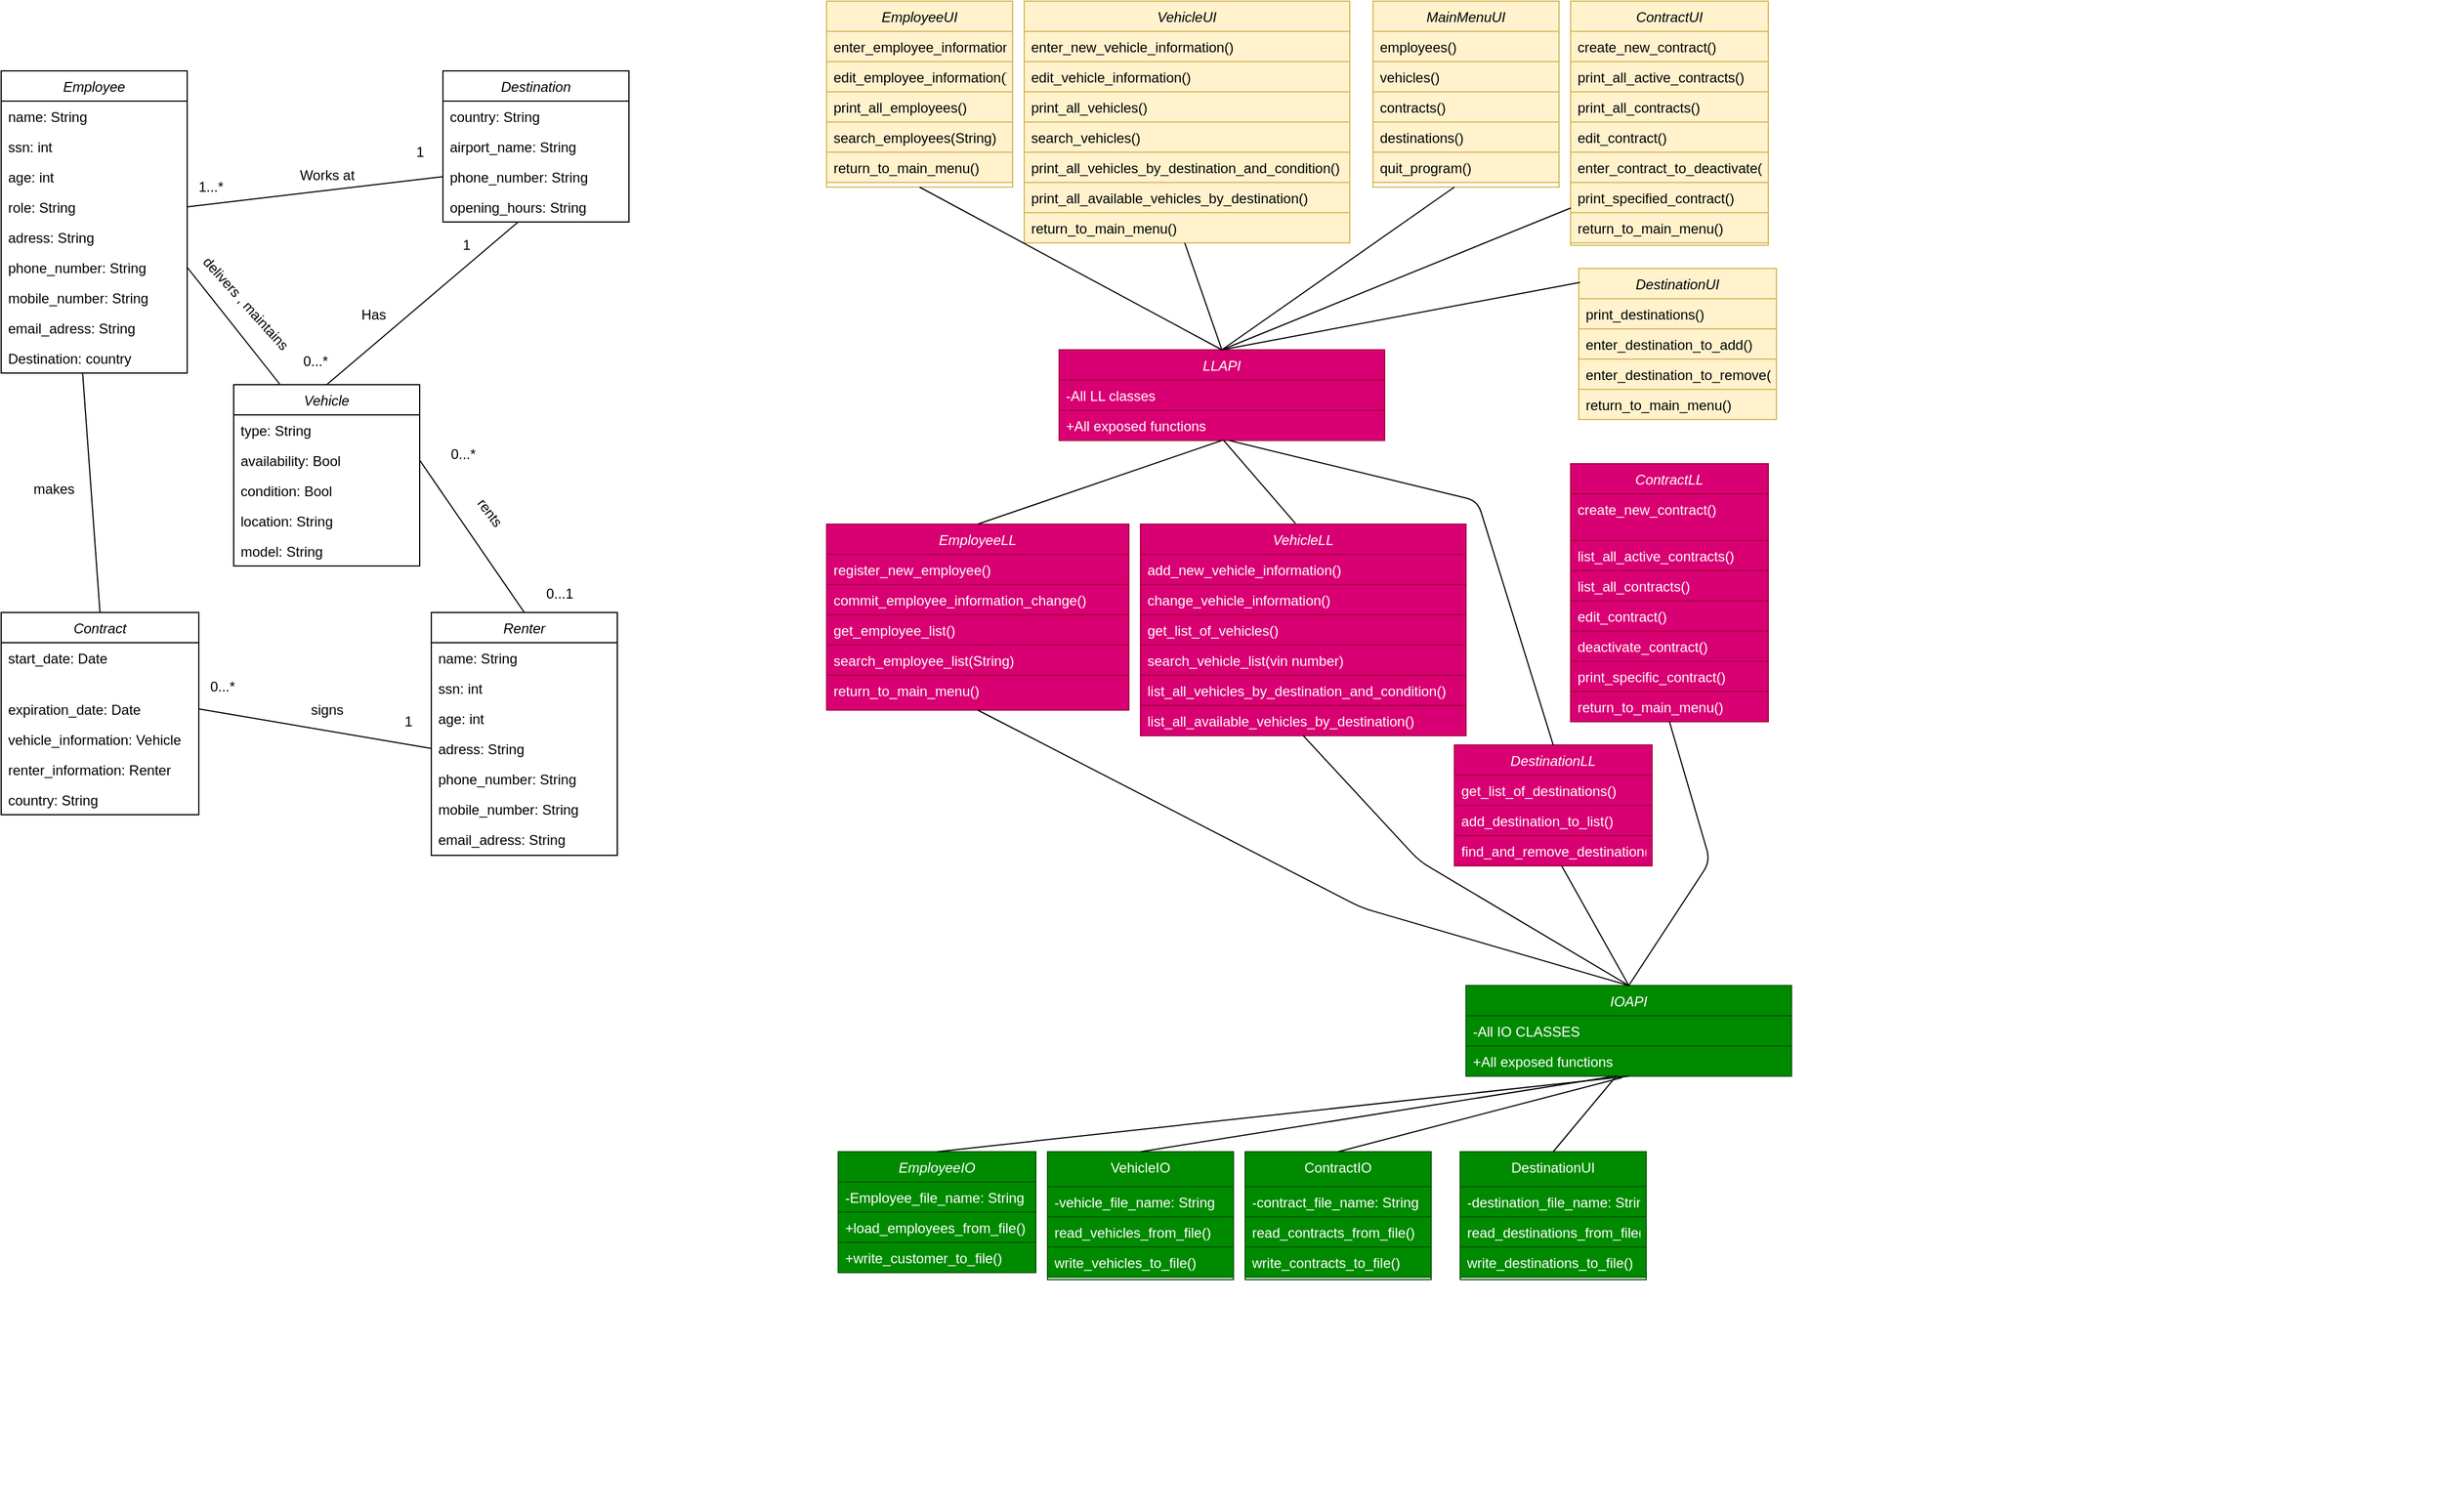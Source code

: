 <mxfile version="13.10.4" type="device"><diagram id="C5RBs43oDa-KdzZeNtuy" name="Page-1"><mxGraphModel dx="3253" dy="2422" grid="1" gridSize="10" guides="1" tooltips="1" connect="1" arrows="0" fold="1" page="1" pageScale="1" pageWidth="827" pageHeight="1169" math="0" shadow="0"><root><mxCell id="WIyWlLk6GJQsqaUBKTNV-0"/><mxCell id="WIyWlLk6GJQsqaUBKTNV-1" parent="WIyWlLk6GJQsqaUBKTNV-0"/><mxCell id="zkfFHV4jXpPFQw0GAbJ--6" value="VehicleIO" style="swimlane;fontStyle=0;align=center;verticalAlign=top;childLayout=stackLayout;horizontal=1;startSize=30;horizontalStack=0;resizeParent=1;resizeLast=0;collapsible=1;marginBottom=0;rounded=0;shadow=0;strokeWidth=1;fillColor=#008a00;strokeColor=#005700;fontColor=#ffffff;" parent="WIyWlLk6GJQsqaUBKTNV-1" vertex="1"><mxGeometry x="200" y="-160" width="160" height="110" as="geometry"><mxRectangle x="130" y="380" width="160" height="26" as="alternateBounds"/></mxGeometry></mxCell><mxCell id="zkfFHV4jXpPFQw0GAbJ--7" value="-vehicle_file_name: String" style="text;align=left;verticalAlign=top;spacingLeft=4;spacingRight=4;overflow=hidden;rotatable=0;points=[[0,0.5],[1,0.5]];portConstraint=eastwest;fillColor=#008a00;strokeColor=#005700;fontColor=#ffffff;" parent="zkfFHV4jXpPFQw0GAbJ--6" vertex="1"><mxGeometry y="30" width="160" height="26" as="geometry"/></mxCell><mxCell id="zkfFHV4jXpPFQw0GAbJ--10" value="read_vehicles_from_file()" style="text;align=left;verticalAlign=top;spacingLeft=4;spacingRight=4;overflow=hidden;rotatable=0;points=[[0,0.5],[1,0.5]];portConstraint=eastwest;fontStyle=0;fillColor=#008a00;strokeColor=#005700;fontColor=#ffffff;" parent="zkfFHV4jXpPFQw0GAbJ--6" vertex="1"><mxGeometry y="56" width="160" height="26" as="geometry"/></mxCell><mxCell id="zkfFHV4jXpPFQw0GAbJ--11" value="write_vehicles_to_file()" style="text;align=left;verticalAlign=top;spacingLeft=4;spacingRight=4;overflow=hidden;rotatable=0;points=[[0,0.5],[1,0.5]];portConstraint=eastwest;fillColor=#008a00;strokeColor=#005700;fontColor=#ffffff;" parent="zkfFHV4jXpPFQw0GAbJ--6" vertex="1"><mxGeometry y="82" width="160" height="26" as="geometry"/></mxCell><mxCell id="kQ64aVw6kqmp2jp0em1D-0" value="VehicleUI" style="swimlane;fontStyle=2;align=center;verticalAlign=top;childLayout=stackLayout;horizontal=1;startSize=26;horizontalStack=0;resizeParent=1;resizeLast=0;collapsible=1;marginBottom=0;rounded=0;shadow=0;strokeWidth=1;fillColor=#fff2cc;strokeColor=#d6b656;" parent="WIyWlLk6GJQsqaUBKTNV-1" vertex="1"><mxGeometry x="180" y="-1150" width="280" height="208" as="geometry"><mxRectangle x="230" y="140" width="160" height="26" as="alternateBounds"/></mxGeometry></mxCell><mxCell id="kQ64aVw6kqmp2jp0em1D-3" value="enter_new_vehicle_information()" style="text;align=left;verticalAlign=top;spacingLeft=4;spacingRight=4;overflow=hidden;rotatable=0;points=[[0,0.5],[1,0.5]];portConstraint=eastwest;fillColor=#fff2cc;strokeColor=#d6b656;" parent="kQ64aVw6kqmp2jp0em1D-0" vertex="1"><mxGeometry y="26" width="280" height="26" as="geometry"/></mxCell><mxCell id="kQ64aVw6kqmp2jp0em1D-25" value="edit_vehicle_information()" style="text;align=left;verticalAlign=top;spacingLeft=4;spacingRight=4;overflow=hidden;rotatable=0;points=[[0,0.5],[1,0.5]];portConstraint=eastwest;fillColor=#fff2cc;strokeColor=#d6b656;" parent="kQ64aVw6kqmp2jp0em1D-0" vertex="1"><mxGeometry y="52" width="280" height="26" as="geometry"/></mxCell><mxCell id="kQ64aVw6kqmp2jp0em1D-26" value="print_all_vehicles()" style="text;align=left;verticalAlign=top;spacingLeft=4;spacingRight=4;overflow=hidden;rotatable=0;points=[[0,0.5],[1,0.5]];portConstraint=eastwest;fillColor=#fff2cc;strokeColor=#d6b656;" parent="kQ64aVw6kqmp2jp0em1D-0" vertex="1"><mxGeometry y="78" width="280" height="26" as="geometry"/></mxCell><mxCell id="kQ64aVw6kqmp2jp0em1D-27" value="search_vehicles()" style="text;align=left;verticalAlign=top;spacingLeft=4;spacingRight=4;overflow=hidden;rotatable=0;points=[[0,0.5],[1,0.5]];portConstraint=eastwest;fillColor=#fff2cc;strokeColor=#d6b656;" parent="kQ64aVw6kqmp2jp0em1D-0" vertex="1"><mxGeometry y="104" width="280" height="26" as="geometry"/></mxCell><mxCell id="kQ64aVw6kqmp2jp0em1D-29" value="print_all_vehicles_by_destination_and_condition()" style="text;align=left;verticalAlign=top;spacingLeft=4;spacingRight=4;overflow=hidden;rotatable=0;points=[[0,0.5],[1,0.5]];portConstraint=eastwest;fillColor=#fff2cc;strokeColor=#d6b656;" parent="kQ64aVw6kqmp2jp0em1D-0" vertex="1"><mxGeometry y="130" width="280" height="26" as="geometry"/></mxCell><mxCell id="kQ64aVw6kqmp2jp0em1D-28" value="print_all_available_vehicles_by_destination()" style="text;align=left;verticalAlign=top;spacingLeft=4;spacingRight=4;overflow=hidden;rotatable=0;points=[[0,0.5],[1,0.5]];portConstraint=eastwest;fillColor=#fff2cc;strokeColor=#d6b656;" parent="kQ64aVw6kqmp2jp0em1D-0" vertex="1"><mxGeometry y="156" width="280" height="26" as="geometry"/></mxCell><mxCell id="kQ64aVw6kqmp2jp0em1D-32" value="return_to_main_menu()" style="text;align=left;verticalAlign=top;spacingLeft=4;spacingRight=4;overflow=hidden;rotatable=0;points=[[0,0.5],[1,0.5]];portConstraint=eastwest;fillColor=#fff2cc;strokeColor=#d6b656;" parent="kQ64aVw6kqmp2jp0em1D-0" vertex="1"><mxGeometry y="182" width="280" height="26" as="geometry"/></mxCell><mxCell id="kQ64aVw6kqmp2jp0em1D-4" value="ContractUI" style="swimlane;fontStyle=2;align=center;verticalAlign=top;childLayout=stackLayout;horizontal=1;startSize=26;horizontalStack=0;resizeParent=1;resizeLast=0;collapsible=1;marginBottom=0;rounded=0;shadow=0;strokeWidth=1;fillColor=#fff2cc;strokeColor=#d6b656;" parent="WIyWlLk6GJQsqaUBKTNV-1" vertex="1"><mxGeometry x="650" y="-1150" width="170" height="210" as="geometry"><mxRectangle x="230" y="140" width="160" height="26" as="alternateBounds"/></mxGeometry></mxCell><mxCell id="kQ64aVw6kqmp2jp0em1D-35" value="create_new_contract()" style="text;align=left;verticalAlign=top;spacingLeft=4;spacingRight=4;overflow=hidden;rotatable=0;points=[[0,0.5],[1,0.5]];portConstraint=eastwest;fillColor=#fff2cc;strokeColor=#d6b656;" parent="kQ64aVw6kqmp2jp0em1D-4" vertex="1"><mxGeometry y="26" width="170" height="26" as="geometry"/></mxCell><mxCell id="kQ64aVw6kqmp2jp0em1D-7" value="print_all_active_contracts()" style="text;align=left;verticalAlign=top;spacingLeft=4;spacingRight=4;overflow=hidden;rotatable=0;points=[[0,0.5],[1,0.5]];portConstraint=eastwest;fillColor=#fff2cc;strokeColor=#d6b656;" parent="kQ64aVw6kqmp2jp0em1D-4" vertex="1"><mxGeometry y="52" width="170" height="26" as="geometry"/></mxCell><mxCell id="kQ64aVw6kqmp2jp0em1D-37" value="print_all_contracts()" style="text;align=left;verticalAlign=top;spacingLeft=4;spacingRight=4;overflow=hidden;rotatable=0;points=[[0,0.5],[1,0.5]];portConstraint=eastwest;fillColor=#fff2cc;strokeColor=#d6b656;" parent="kQ64aVw6kqmp2jp0em1D-4" vertex="1"><mxGeometry y="78" width="170" height="26" as="geometry"/></mxCell><mxCell id="kQ64aVw6kqmp2jp0em1D-38" value="edit_contract()" style="text;align=left;verticalAlign=top;spacingLeft=4;spacingRight=4;overflow=hidden;rotatable=0;points=[[0,0.5],[1,0.5]];portConstraint=eastwest;fillColor=#fff2cc;strokeColor=#d6b656;" parent="kQ64aVw6kqmp2jp0em1D-4" vertex="1"><mxGeometry y="104" width="170" height="26" as="geometry"/></mxCell><mxCell id="kQ64aVw6kqmp2jp0em1D-39" value="enter_contract_to_deactivate()" style="text;align=left;verticalAlign=top;spacingLeft=4;spacingRight=4;overflow=hidden;rotatable=0;points=[[0,0.5],[1,0.5]];portConstraint=eastwest;fillColor=#fff2cc;strokeColor=#d6b656;" parent="kQ64aVw6kqmp2jp0em1D-4" vertex="1"><mxGeometry y="130" width="170" height="26" as="geometry"/></mxCell><mxCell id="kQ64aVw6kqmp2jp0em1D-41" value="print_specified_contract()" style="text;align=left;verticalAlign=top;spacingLeft=4;spacingRight=4;overflow=hidden;rotatable=0;points=[[0,0.5],[1,0.5]];portConstraint=eastwest;fillColor=#fff2cc;strokeColor=#d6b656;" parent="kQ64aVw6kqmp2jp0em1D-4" vertex="1"><mxGeometry y="156" width="170" height="26" as="geometry"/></mxCell><mxCell id="kQ64aVw6kqmp2jp0em1D-40" value="return_to_main_menu()" style="text;align=left;verticalAlign=top;spacingLeft=4;spacingRight=4;overflow=hidden;rotatable=0;points=[[0,0.5],[1,0.5]];portConstraint=eastwest;fillColor=#fff2cc;strokeColor=#d6b656;" parent="kQ64aVw6kqmp2jp0em1D-4" vertex="1"><mxGeometry y="182" width="170" height="26" as="geometry"/></mxCell><mxCell id="kQ64aVw6kqmp2jp0em1D-8" value="MainMenuUI" style="swimlane;fontStyle=2;align=center;verticalAlign=top;childLayout=stackLayout;horizontal=1;startSize=26;horizontalStack=0;resizeParent=1;resizeLast=0;collapsible=1;marginBottom=0;rounded=0;shadow=0;strokeWidth=1;fillColor=#fff2cc;strokeColor=#d6b656;" parent="WIyWlLk6GJQsqaUBKTNV-1" vertex="1"><mxGeometry x="480" y="-1150" width="160" height="160" as="geometry"><mxRectangle x="230" y="140" width="160" height="26" as="alternateBounds"/></mxGeometry></mxCell><mxCell id="kQ64aVw6kqmp2jp0em1D-42" value="employees()" style="text;align=left;verticalAlign=top;spacingLeft=4;spacingRight=4;overflow=hidden;rotatable=0;points=[[0,0.5],[1,0.5]];portConstraint=eastwest;fillColor=#fff2cc;strokeColor=#d6b656;" parent="kQ64aVw6kqmp2jp0em1D-8" vertex="1"><mxGeometry y="26" width="160" height="26" as="geometry"/></mxCell><mxCell id="kQ64aVw6kqmp2jp0em1D-43" value="vehicles()" style="text;align=left;verticalAlign=top;spacingLeft=4;spacingRight=4;overflow=hidden;rotatable=0;points=[[0,0.5],[1,0.5]];portConstraint=eastwest;fillColor=#fff2cc;strokeColor=#d6b656;" parent="kQ64aVw6kqmp2jp0em1D-8" vertex="1"><mxGeometry y="52" width="160" height="26" as="geometry"/></mxCell><mxCell id="kQ64aVw6kqmp2jp0em1D-44" value="contracts()" style="text;align=left;verticalAlign=top;spacingLeft=4;spacingRight=4;overflow=hidden;rotatable=0;points=[[0,0.5],[1,0.5]];portConstraint=eastwest;fillColor=#fff2cc;strokeColor=#d6b656;" parent="kQ64aVw6kqmp2jp0em1D-8" vertex="1"><mxGeometry y="78" width="160" height="26" as="geometry"/></mxCell><mxCell id="kQ64aVw6kqmp2jp0em1D-46" value="destinations()" style="text;align=left;verticalAlign=top;spacingLeft=4;spacingRight=4;overflow=hidden;rotatable=0;points=[[0,0.5],[1,0.5]];portConstraint=eastwest;fillColor=#fff2cc;strokeColor=#d6b656;" parent="kQ64aVw6kqmp2jp0em1D-8" vertex="1"><mxGeometry y="104" width="160" height="26" as="geometry"/></mxCell><mxCell id="kQ64aVw6kqmp2jp0em1D-45" value="quit_program()" style="text;align=left;verticalAlign=top;spacingLeft=4;spacingRight=4;overflow=hidden;rotatable=0;points=[[0,0.5],[1,0.5]];portConstraint=eastwest;fillColor=#fff2cc;strokeColor=#d6b656;" parent="kQ64aVw6kqmp2jp0em1D-8" vertex="1"><mxGeometry y="130" width="160" height="26" as="geometry"/></mxCell><mxCell id="kQ64aVw6kqmp2jp0em1D-16" value="EmployeeUI" style="swimlane;fontStyle=2;align=center;verticalAlign=top;childLayout=stackLayout;horizontal=1;startSize=26;horizontalStack=0;resizeParent=1;resizeLast=0;collapsible=1;marginBottom=0;rounded=0;shadow=0;strokeWidth=1;fillColor=#fff2cc;strokeColor=#d6b656;" parent="WIyWlLk6GJQsqaUBKTNV-1" vertex="1"><mxGeometry x="10" y="-1150" width="160" height="160" as="geometry"><mxRectangle x="230" y="140" width="160" height="26" as="alternateBounds"/></mxGeometry></mxCell><mxCell id="kQ64aVw6kqmp2jp0em1D-19" value="enter_employee_information()" style="text;align=left;verticalAlign=top;spacingLeft=4;spacingRight=4;overflow=hidden;rotatable=0;points=[[0,0.5],[1,0.5]];portConstraint=eastwest;fillColor=#fff2cc;strokeColor=#d6b656;" parent="kQ64aVw6kqmp2jp0em1D-16" vertex="1"><mxGeometry y="26" width="160" height="26" as="geometry"/></mxCell><mxCell id="kQ64aVw6kqmp2jp0em1D-20" value="edit_employee_information()" style="text;align=left;verticalAlign=top;spacingLeft=4;spacingRight=4;overflow=hidden;rotatable=0;points=[[0,0.5],[1,0.5]];portConstraint=eastwest;fillColor=#fff2cc;strokeColor=#d6b656;" parent="kQ64aVw6kqmp2jp0em1D-16" vertex="1"><mxGeometry y="52" width="160" height="26" as="geometry"/></mxCell><mxCell id="kQ64aVw6kqmp2jp0em1D-21" value="print_all_employees()" style="text;align=left;verticalAlign=top;spacingLeft=4;spacingRight=4;overflow=hidden;rotatable=0;points=[[0,0.5],[1,0.5]];portConstraint=eastwest;fillColor=#fff2cc;strokeColor=#d6b656;" parent="kQ64aVw6kqmp2jp0em1D-16" vertex="1"><mxGeometry y="78" width="160" height="26" as="geometry"/></mxCell><mxCell id="kQ64aVw6kqmp2jp0em1D-22" value="search_employees(String)" style="text;align=left;verticalAlign=top;spacingLeft=4;spacingRight=4;overflow=hidden;rotatable=0;points=[[0,0.5],[1,0.5]];portConstraint=eastwest;fillColor=#fff2cc;strokeColor=#d6b656;" parent="kQ64aVw6kqmp2jp0em1D-16" vertex="1"><mxGeometry y="104" width="160" height="26" as="geometry"/></mxCell><mxCell id="kQ64aVw6kqmp2jp0em1D-23" value="return_to_main_menu()" style="text;align=left;verticalAlign=top;spacingLeft=4;spacingRight=4;overflow=hidden;rotatable=0;points=[[0,0.5],[1,0.5]];portConstraint=eastwest;fillColor=#fff2cc;strokeColor=#d6b656;" parent="kQ64aVw6kqmp2jp0em1D-16" vertex="1"><mxGeometry y="130" width="160" height="26" as="geometry"/></mxCell><mxCell id="zkfFHV4jXpPFQw0GAbJ--0" value="EmployeeIO" style="swimlane;fontStyle=2;align=center;verticalAlign=top;childLayout=stackLayout;horizontal=1;startSize=26;horizontalStack=0;resizeParent=1;resizeLast=0;collapsible=1;marginBottom=0;rounded=0;shadow=0;strokeWidth=1;fillColor=#008a00;strokeColor=#005700;fontColor=#ffffff;" parent="WIyWlLk6GJQsqaUBKTNV-1" vertex="1"><mxGeometry x="20" y="-160" width="170" height="104" as="geometry"><mxRectangle x="230" y="140" width="160" height="26" as="alternateBounds"/></mxGeometry></mxCell><mxCell id="zkfFHV4jXpPFQw0GAbJ--3" value="-Employee_file_name: String" style="text;align=left;verticalAlign=top;spacingLeft=4;spacingRight=4;overflow=hidden;rotatable=0;points=[[0,0.5],[1,0.5]];portConstraint=eastwest;rounded=0;shadow=0;html=0;fillColor=#008a00;strokeColor=#005700;fontColor=#ffffff;" parent="zkfFHV4jXpPFQw0GAbJ--0" vertex="1"><mxGeometry y="26" width="170" height="26" as="geometry"/></mxCell><mxCell id="zkfFHV4jXpPFQw0GAbJ--5" value="+load_employees_from_file()" style="text;align=left;verticalAlign=top;spacingLeft=4;spacingRight=4;overflow=hidden;rotatable=0;points=[[0,0.5],[1,0.5]];portConstraint=eastwest;fillColor=#008a00;strokeColor=#005700;fontColor=#ffffff;" parent="zkfFHV4jXpPFQw0GAbJ--0" vertex="1"><mxGeometry y="52" width="170" height="26" as="geometry"/></mxCell><mxCell id="kQ64aVw6kqmp2jp0em1D-12" value="+write_customer_to_file()" style="text;align=left;verticalAlign=top;spacingLeft=4;spacingRight=4;overflow=hidden;rotatable=0;points=[[0,0.5],[1,0.5]];portConstraint=eastwest;fillColor=#008a00;strokeColor=#005700;fontColor=#ffffff;" parent="zkfFHV4jXpPFQw0GAbJ--0" vertex="1"><mxGeometry y="78" width="170" height="26" as="geometry"/></mxCell><mxCell id="kQ64aVw6kqmp2jp0em1D-47" value="DestinationUI" style="swimlane;fontStyle=2;align=center;verticalAlign=top;childLayout=stackLayout;horizontal=1;startSize=26;horizontalStack=0;resizeParent=1;resizeLast=0;collapsible=1;marginBottom=0;rounded=0;shadow=0;strokeWidth=1;fillColor=#fff2cc;strokeColor=#d6b656;" parent="WIyWlLk6GJQsqaUBKTNV-1" vertex="1"><mxGeometry x="657" y="-920" width="170" height="130" as="geometry"><mxRectangle x="230" y="140" width="160" height="26" as="alternateBounds"/></mxGeometry></mxCell><mxCell id="kQ64aVw6kqmp2jp0em1D-49" value="print_destinations()" style="text;align=left;verticalAlign=top;spacingLeft=4;spacingRight=4;overflow=hidden;rotatable=0;points=[[0,0.5],[1,0.5]];portConstraint=eastwest;fillColor=#fff2cc;strokeColor=#d6b656;" parent="kQ64aVw6kqmp2jp0em1D-47" vertex="1"><mxGeometry y="26" width="170" height="26" as="geometry"/></mxCell><mxCell id="kQ64aVw6kqmp2jp0em1D-50" value="enter_destination_to_add()" style="text;align=left;verticalAlign=top;spacingLeft=4;spacingRight=4;overflow=hidden;rotatable=0;points=[[0,0.5],[1,0.5]];portConstraint=eastwest;fillColor=#fff2cc;strokeColor=#d6b656;" parent="kQ64aVw6kqmp2jp0em1D-47" vertex="1"><mxGeometry y="52" width="170" height="26" as="geometry"/></mxCell><mxCell id="dX9cjw8alXRlQbc3btW4-0" value="enter_destination_to_remove()" style="text;align=left;verticalAlign=top;spacingLeft=4;spacingRight=4;overflow=hidden;rotatable=0;points=[[0,0.5],[1,0.5]];portConstraint=eastwest;fillColor=#fff2cc;strokeColor=#d6b656;" parent="kQ64aVw6kqmp2jp0em1D-47" vertex="1"><mxGeometry y="78" width="170" height="26" as="geometry"/></mxCell><mxCell id="kQ64aVw6kqmp2jp0em1D-52" value="return_to_main_menu()" style="text;align=left;verticalAlign=top;spacingLeft=4;spacingRight=4;overflow=hidden;rotatable=0;points=[[0,0.5],[1,0.5]];portConstraint=eastwest;fillColor=#fff2cc;strokeColor=#d6b656;" parent="kQ64aVw6kqmp2jp0em1D-47" vertex="1"><mxGeometry y="104" width="170" height="26" as="geometry"/></mxCell><mxCell id="kQ64aVw6kqmp2jp0em1D-56" value="DestinationUI" style="swimlane;fontStyle=0;align=center;verticalAlign=top;childLayout=stackLayout;horizontal=1;startSize=30;horizontalStack=0;resizeParent=1;resizeLast=0;collapsible=1;marginBottom=0;rounded=0;shadow=0;strokeWidth=1;fillColor=#008a00;strokeColor=#005700;fontColor=#ffffff;" parent="WIyWlLk6GJQsqaUBKTNV-1" vertex="1"><mxGeometry x="555" y="-160" width="160" height="110" as="geometry"><mxRectangle x="130" y="380" width="160" height="26" as="alternateBounds"/></mxGeometry></mxCell><mxCell id="kQ64aVw6kqmp2jp0em1D-57" value="-destination_file_name: String" style="text;align=left;verticalAlign=top;spacingLeft=4;spacingRight=4;overflow=hidden;rotatable=0;points=[[0,0.5],[1,0.5]];portConstraint=eastwest;fillColor=#008a00;strokeColor=#005700;fontColor=#ffffff;" parent="kQ64aVw6kqmp2jp0em1D-56" vertex="1"><mxGeometry y="30" width="160" height="26" as="geometry"/></mxCell><mxCell id="kQ64aVw6kqmp2jp0em1D-59" value="read_destinations_from_file()" style="text;align=left;verticalAlign=top;spacingLeft=4;spacingRight=4;overflow=hidden;rotatable=0;points=[[0,0.5],[1,0.5]];portConstraint=eastwest;fontStyle=0;fillColor=#008a00;strokeColor=#005700;fontColor=#ffffff;" parent="kQ64aVw6kqmp2jp0em1D-56" vertex="1"><mxGeometry y="56" width="160" height="26" as="geometry"/></mxCell><mxCell id="kQ64aVw6kqmp2jp0em1D-60" value="write_destinations_to_file()" style="text;align=left;verticalAlign=top;spacingLeft=4;spacingRight=4;overflow=hidden;rotatable=0;points=[[0,0.5],[1,0.5]];portConstraint=eastwest;fillColor=#008a00;strokeColor=#005700;fontColor=#ffffff;" parent="kQ64aVw6kqmp2jp0em1D-56" vertex="1"><mxGeometry y="82" width="160" height="26" as="geometry"/></mxCell><mxCell id="kQ64aVw6kqmp2jp0em1D-61" value="ContractIO" style="swimlane;fontStyle=0;align=center;verticalAlign=top;childLayout=stackLayout;horizontal=1;startSize=30;horizontalStack=0;resizeParent=1;resizeLast=0;collapsible=1;marginBottom=0;rounded=0;shadow=0;strokeWidth=1;fillColor=#008a00;strokeColor=#005700;fontColor=#ffffff;" parent="WIyWlLk6GJQsqaUBKTNV-1" vertex="1"><mxGeometry x="370" y="-160" width="160" height="110" as="geometry"><mxRectangle x="130" y="380" width="160" height="26" as="alternateBounds"/></mxGeometry></mxCell><mxCell id="kQ64aVw6kqmp2jp0em1D-62" value="-contract_file_name: String" style="text;align=left;verticalAlign=top;spacingLeft=4;spacingRight=4;overflow=hidden;rotatable=0;points=[[0,0.5],[1,0.5]];portConstraint=eastwest;fillColor=#008a00;strokeColor=#005700;fontColor=#ffffff;" parent="kQ64aVw6kqmp2jp0em1D-61" vertex="1"><mxGeometry y="30" width="160" height="26" as="geometry"/></mxCell><mxCell id="kQ64aVw6kqmp2jp0em1D-64" value="read_contracts_from_file()" style="text;align=left;verticalAlign=top;spacingLeft=4;spacingRight=4;overflow=hidden;rotatable=0;points=[[0,0.5],[1,0.5]];portConstraint=eastwest;fontStyle=0;fillColor=#008a00;strokeColor=#005700;fontColor=#ffffff;" parent="kQ64aVw6kqmp2jp0em1D-61" vertex="1"><mxGeometry y="56" width="160" height="26" as="geometry"/></mxCell><mxCell id="kQ64aVw6kqmp2jp0em1D-65" value="write_contracts_to_file()" style="text;align=left;verticalAlign=top;spacingLeft=4;spacingRight=4;overflow=hidden;rotatable=0;points=[[0,0.5],[1,0.5]];portConstraint=eastwest;fillColor=#008a00;strokeColor=#005700;fontColor=#ffffff;" parent="kQ64aVw6kqmp2jp0em1D-61" vertex="1"><mxGeometry y="82" width="160" height="26" as="geometry"/></mxCell><mxCell id="kQ64aVw6kqmp2jp0em1D-66" value="EmployeeLL" style="swimlane;fontStyle=2;align=center;verticalAlign=top;childLayout=stackLayout;horizontal=1;startSize=26;horizontalStack=0;resizeParent=1;resizeLast=0;collapsible=1;marginBottom=0;rounded=0;shadow=0;strokeWidth=1;fillColor=#d80073;strokeColor=#A50040;fontColor=#ffffff;" parent="WIyWlLk6GJQsqaUBKTNV-1" vertex="1"><mxGeometry x="10" y="-700" width="260" height="160" as="geometry"><mxRectangle x="230" y="140" width="160" height="26" as="alternateBounds"/></mxGeometry></mxCell><mxCell id="kQ64aVw6kqmp2jp0em1D-68" value="register_new_employee()&#10;" style="text;align=left;verticalAlign=top;spacingLeft=4;spacingRight=4;overflow=hidden;rotatable=0;points=[[0,0.5],[1,0.5]];portConstraint=eastwest;fillColor=#d80073;strokeColor=#A50040;fontColor=#ffffff;" parent="kQ64aVw6kqmp2jp0em1D-66" vertex="1"><mxGeometry y="26" width="260" height="26" as="geometry"/></mxCell><mxCell id="kQ64aVw6kqmp2jp0em1D-69" value="commit_employee_information_change()" style="text;align=left;verticalAlign=top;spacingLeft=4;spacingRight=4;overflow=hidden;rotatable=0;points=[[0,0.5],[1,0.5]];portConstraint=eastwest;fillColor=#d80073;strokeColor=#A50040;fontColor=#ffffff;" parent="kQ64aVw6kqmp2jp0em1D-66" vertex="1"><mxGeometry y="52" width="260" height="26" as="geometry"/></mxCell><mxCell id="kQ64aVw6kqmp2jp0em1D-70" value="get_employee_list()" style="text;align=left;verticalAlign=top;spacingLeft=4;spacingRight=4;overflow=hidden;rotatable=0;points=[[0,0.5],[1,0.5]];portConstraint=eastwest;fillColor=#d80073;strokeColor=#A50040;fontColor=#ffffff;" parent="kQ64aVw6kqmp2jp0em1D-66" vertex="1"><mxGeometry y="78" width="260" height="26" as="geometry"/></mxCell><mxCell id="kQ64aVw6kqmp2jp0em1D-71" value="search_employee_list(String)" style="text;align=left;verticalAlign=top;spacingLeft=4;spacingRight=4;overflow=hidden;rotatable=0;points=[[0,0.5],[1,0.5]];portConstraint=eastwest;fillColor=#d80073;strokeColor=#A50040;fontColor=#ffffff;" parent="kQ64aVw6kqmp2jp0em1D-66" vertex="1"><mxGeometry y="104" width="260" height="26" as="geometry"/></mxCell><mxCell id="kQ64aVw6kqmp2jp0em1D-72" value="return_to_main_menu()" style="text;align=left;verticalAlign=top;spacingLeft=4;spacingRight=4;overflow=hidden;rotatable=0;points=[[0,0.5],[1,0.5]];portConstraint=eastwest;fillColor=#d80073;strokeColor=#A50040;fontColor=#ffffff;" parent="kQ64aVw6kqmp2jp0em1D-66" vertex="1"><mxGeometry y="130" width="260" height="30" as="geometry"/></mxCell><mxCell id="kQ64aVw6kqmp2jp0em1D-73" value="VehicleLL" style="swimlane;fontStyle=2;align=center;verticalAlign=top;childLayout=stackLayout;horizontal=1;startSize=26;horizontalStack=0;resizeParent=1;resizeLast=0;collapsible=1;marginBottom=0;rounded=0;shadow=0;strokeWidth=1;fillColor=#d80073;strokeColor=#A50040;fontColor=#ffffff;" parent="WIyWlLk6GJQsqaUBKTNV-1" vertex="1"><mxGeometry x="280" y="-700" width="280" height="182" as="geometry"><mxRectangle x="230" y="140" width="160" height="26" as="alternateBounds"/></mxGeometry></mxCell><mxCell id="kQ64aVw6kqmp2jp0em1D-75" value="add_new_vehicle_information()" style="text;align=left;verticalAlign=top;spacingLeft=4;spacingRight=4;overflow=hidden;rotatable=0;points=[[0,0.5],[1,0.5]];portConstraint=eastwest;fillColor=#d80073;strokeColor=#A50040;fontColor=#ffffff;" parent="kQ64aVw6kqmp2jp0em1D-73" vertex="1"><mxGeometry y="26" width="280" height="26" as="geometry"/></mxCell><mxCell id="kQ64aVw6kqmp2jp0em1D-76" value="change_vehicle_information()" style="text;align=left;verticalAlign=top;spacingLeft=4;spacingRight=4;overflow=hidden;rotatable=0;points=[[0,0.5],[1,0.5]];portConstraint=eastwest;fillColor=#d80073;strokeColor=#A50040;fontColor=#ffffff;" parent="kQ64aVw6kqmp2jp0em1D-73" vertex="1"><mxGeometry y="52" width="280" height="26" as="geometry"/></mxCell><mxCell id="kQ64aVw6kqmp2jp0em1D-77" value="get_list_of_vehicles()" style="text;align=left;verticalAlign=top;spacingLeft=4;spacingRight=4;overflow=hidden;rotatable=0;points=[[0,0.5],[1,0.5]];portConstraint=eastwest;fillColor=#d80073;strokeColor=#A50040;fontColor=#ffffff;" parent="kQ64aVw6kqmp2jp0em1D-73" vertex="1"><mxGeometry y="78" width="280" height="26" as="geometry"/></mxCell><mxCell id="kQ64aVw6kqmp2jp0em1D-78" value="search_vehicle_list(vin number)" style="text;align=left;verticalAlign=top;spacingLeft=4;spacingRight=4;overflow=hidden;rotatable=0;points=[[0,0.5],[1,0.5]];portConstraint=eastwest;fillColor=#d80073;strokeColor=#A50040;fontColor=#ffffff;" parent="kQ64aVw6kqmp2jp0em1D-73" vertex="1"><mxGeometry y="104" width="280" height="26" as="geometry"/></mxCell><mxCell id="kQ64aVw6kqmp2jp0em1D-79" value="list_all_vehicles_by_destination_and_condition()" style="text;align=left;verticalAlign=top;spacingLeft=4;spacingRight=4;overflow=hidden;rotatable=0;points=[[0,0.5],[1,0.5]];portConstraint=eastwest;fillColor=#d80073;strokeColor=#A50040;fontColor=#ffffff;" parent="kQ64aVw6kqmp2jp0em1D-73" vertex="1"><mxGeometry y="130" width="280" height="26" as="geometry"/></mxCell><mxCell id="kQ64aVw6kqmp2jp0em1D-80" value="list_all_available_vehicles_by_destination()" style="text;align=left;verticalAlign=top;spacingLeft=4;spacingRight=4;overflow=hidden;rotatable=0;points=[[0,0.5],[1,0.5]];portConstraint=eastwest;fillColor=#d80073;strokeColor=#A50040;fontColor=#ffffff;" parent="kQ64aVw6kqmp2jp0em1D-73" vertex="1"><mxGeometry y="156" width="280" height="26" as="geometry"/></mxCell><mxCell id="kQ64aVw6kqmp2jp0em1D-89" value="ContractLL" style="swimlane;fontStyle=2;align=center;verticalAlign=top;childLayout=stackLayout;horizontal=1;startSize=26;horizontalStack=0;resizeParent=1;resizeLast=0;collapsible=1;marginBottom=0;rounded=0;shadow=0;strokeWidth=1;fillColor=#d80073;strokeColor=#A50040;fontColor=#ffffff;" parent="WIyWlLk6GJQsqaUBKTNV-1" vertex="1"><mxGeometry x="650" y="-752" width="170" height="222" as="geometry"><mxRectangle x="230" y="140" width="160" height="26" as="alternateBounds"/></mxGeometry></mxCell><mxCell id="kQ64aVw6kqmp2jp0em1D-91" value="create_new_contract()" style="text;align=left;verticalAlign=top;spacingLeft=4;spacingRight=4;overflow=hidden;rotatable=0;points=[[0,0.5],[1,0.5]];portConstraint=eastwest;fillColor=#d80073;strokeColor=#A50040;fontColor=#ffffff;" parent="kQ64aVw6kqmp2jp0em1D-89" vertex="1"><mxGeometry y="26" width="170" height="40" as="geometry"/></mxCell><mxCell id="kQ64aVw6kqmp2jp0em1D-92" value="list_all_active_contracts()" style="text;align=left;verticalAlign=top;spacingLeft=4;spacingRight=4;overflow=hidden;rotatable=0;points=[[0,0.5],[1,0.5]];portConstraint=eastwest;fillColor=#d80073;strokeColor=#A50040;fontColor=#ffffff;" parent="kQ64aVw6kqmp2jp0em1D-89" vertex="1"><mxGeometry y="66" width="170" height="26" as="geometry"/></mxCell><mxCell id="kQ64aVw6kqmp2jp0em1D-93" value="list_all_contracts()" style="text;align=left;verticalAlign=top;spacingLeft=4;spacingRight=4;overflow=hidden;rotatable=0;points=[[0,0.5],[1,0.5]];portConstraint=eastwest;fillColor=#d80073;strokeColor=#A50040;fontColor=#ffffff;" parent="kQ64aVw6kqmp2jp0em1D-89" vertex="1"><mxGeometry y="92" width="170" height="26" as="geometry"/></mxCell><mxCell id="kQ64aVw6kqmp2jp0em1D-94" value="edit_contract()" style="text;align=left;verticalAlign=top;spacingLeft=4;spacingRight=4;overflow=hidden;rotatable=0;points=[[0,0.5],[1,0.5]];portConstraint=eastwest;fillColor=#d80073;strokeColor=#A50040;fontColor=#ffffff;" parent="kQ64aVw6kqmp2jp0em1D-89" vertex="1"><mxGeometry y="118" width="170" height="26" as="geometry"/></mxCell><mxCell id="kQ64aVw6kqmp2jp0em1D-95" value="deactivate_contract()" style="text;align=left;verticalAlign=top;spacingLeft=4;spacingRight=4;overflow=hidden;rotatable=0;points=[[0,0.5],[1,0.5]];portConstraint=eastwest;fillColor=#d80073;strokeColor=#A50040;fontColor=#ffffff;" parent="kQ64aVw6kqmp2jp0em1D-89" vertex="1"><mxGeometry y="144" width="170" height="26" as="geometry"/></mxCell><mxCell id="kQ64aVw6kqmp2jp0em1D-96" value="print_specific_contract()" style="text;align=left;verticalAlign=top;spacingLeft=4;spacingRight=4;overflow=hidden;rotatable=0;points=[[0,0.5],[1,0.5]];portConstraint=eastwest;fillColor=#d80073;strokeColor=#A50040;fontColor=#ffffff;" parent="kQ64aVw6kqmp2jp0em1D-89" vertex="1"><mxGeometry y="170" width="170" height="26" as="geometry"/></mxCell><mxCell id="kQ64aVw6kqmp2jp0em1D-97" value="return_to_main_menu()" style="text;align=left;verticalAlign=top;spacingLeft=4;spacingRight=4;overflow=hidden;rotatable=0;points=[[0,0.5],[1,0.5]];portConstraint=eastwest;fillColor=#d80073;strokeColor=#A50040;fontColor=#ffffff;" parent="kQ64aVw6kqmp2jp0em1D-89" vertex="1"><mxGeometry y="196" width="170" height="26" as="geometry"/></mxCell><mxCell id="kQ64aVw6kqmp2jp0em1D-101" value="Employee" style="swimlane;fontStyle=2;align=center;verticalAlign=top;childLayout=stackLayout;horizontal=1;startSize=26;horizontalStack=0;resizeParent=1;resizeLast=0;collapsible=1;marginBottom=0;rounded=0;shadow=0;strokeWidth=1;" parent="WIyWlLk6GJQsqaUBKTNV-1" vertex="1"><mxGeometry x="-700" y="-1090" width="160" height="260" as="geometry"><mxRectangle x="230" y="140" width="160" height="26" as="alternateBounds"/></mxGeometry></mxCell><mxCell id="kQ64aVw6kqmp2jp0em1D-102" value="name: String" style="text;align=left;verticalAlign=top;spacingLeft=4;spacingRight=4;overflow=hidden;rotatable=0;points=[[0,0.5],[1,0.5]];portConstraint=eastwest;" parent="kQ64aVw6kqmp2jp0em1D-101" vertex="1"><mxGeometry y="26" width="160" height="26" as="geometry"/></mxCell><mxCell id="kQ64aVw6kqmp2jp0em1D-103" value="ssn: int" style="text;align=left;verticalAlign=top;spacingLeft=4;spacingRight=4;overflow=hidden;rotatable=0;points=[[0,0.5],[1,0.5]];portConstraint=eastwest;" parent="kQ64aVw6kqmp2jp0em1D-101" vertex="1"><mxGeometry y="52" width="160" height="26" as="geometry"/></mxCell><mxCell id="kQ64aVw6kqmp2jp0em1D-104" value="age: int" style="text;align=left;verticalAlign=top;spacingLeft=4;spacingRight=4;overflow=hidden;rotatable=0;points=[[0,0.5],[1,0.5]];portConstraint=eastwest;" parent="kQ64aVw6kqmp2jp0em1D-101" vertex="1"><mxGeometry y="78" width="160" height="26" as="geometry"/></mxCell><mxCell id="kQ64aVw6kqmp2jp0em1D-105" value="role: String" style="text;align=left;verticalAlign=top;spacingLeft=4;spacingRight=4;overflow=hidden;rotatable=0;points=[[0,0.5],[1,0.5]];portConstraint=eastwest;" parent="kQ64aVw6kqmp2jp0em1D-101" vertex="1"><mxGeometry y="104" width="160" height="26" as="geometry"/></mxCell><mxCell id="kQ64aVw6kqmp2jp0em1D-106" value="adress: String" style="text;align=left;verticalAlign=top;spacingLeft=4;spacingRight=4;overflow=hidden;rotatable=0;points=[[0,0.5],[1,0.5]];portConstraint=eastwest;" parent="kQ64aVw6kqmp2jp0em1D-101" vertex="1"><mxGeometry y="130" width="160" height="26" as="geometry"/></mxCell><mxCell id="kQ64aVw6kqmp2jp0em1D-107" value="phone_number: String" style="text;align=left;verticalAlign=top;spacingLeft=4;spacingRight=4;overflow=hidden;rotatable=0;points=[[0,0.5],[1,0.5]];portConstraint=eastwest;" parent="kQ64aVw6kqmp2jp0em1D-101" vertex="1"><mxGeometry y="156" width="160" height="26" as="geometry"/></mxCell><mxCell id="kQ64aVw6kqmp2jp0em1D-108" value="mobile_number: String" style="text;align=left;verticalAlign=top;spacingLeft=4;spacingRight=4;overflow=hidden;rotatable=0;points=[[0,0.5],[1,0.5]];portConstraint=eastwest;" parent="kQ64aVw6kqmp2jp0em1D-101" vertex="1"><mxGeometry y="182" width="160" height="26" as="geometry"/></mxCell><mxCell id="kQ64aVw6kqmp2jp0em1D-109" value="email_adress: String" style="text;align=left;verticalAlign=top;spacingLeft=4;spacingRight=4;overflow=hidden;rotatable=0;points=[[0,0.5],[1,0.5]];portConstraint=eastwest;" parent="kQ64aVw6kqmp2jp0em1D-101" vertex="1"><mxGeometry y="208" width="160" height="26" as="geometry"/></mxCell><mxCell id="kQ64aVw6kqmp2jp0em1D-110" value="Destination: country" style="text;align=left;verticalAlign=top;spacingLeft=4;spacingRight=4;overflow=hidden;rotatable=0;points=[[0,0.5],[1,0.5]];portConstraint=eastwest;" parent="kQ64aVw6kqmp2jp0em1D-101" vertex="1"><mxGeometry y="234" width="160" height="26" as="geometry"/></mxCell><mxCell id="kQ64aVw6kqmp2jp0em1D-111" value="Destination" style="swimlane;fontStyle=2;align=center;verticalAlign=top;childLayout=stackLayout;horizontal=1;startSize=26;horizontalStack=0;resizeParent=1;resizeLast=0;collapsible=1;marginBottom=0;rounded=0;shadow=0;strokeWidth=1;" parent="WIyWlLk6GJQsqaUBKTNV-1" vertex="1"><mxGeometry x="-320" y="-1090" width="160" height="130" as="geometry"><mxRectangle x="230" y="140" width="160" height="26" as="alternateBounds"/></mxGeometry></mxCell><mxCell id="kQ64aVw6kqmp2jp0em1D-112" value="country: String" style="text;align=left;verticalAlign=top;spacingLeft=4;spacingRight=4;overflow=hidden;rotatable=0;points=[[0,0.5],[1,0.5]];portConstraint=eastwest;" parent="kQ64aVw6kqmp2jp0em1D-111" vertex="1"><mxGeometry y="26" width="160" height="26" as="geometry"/></mxCell><mxCell id="kQ64aVw6kqmp2jp0em1D-113" value="airport_name: String" style="text;align=left;verticalAlign=top;spacingLeft=4;spacingRight=4;overflow=hidden;rotatable=0;points=[[0,0.5],[1,0.5]];portConstraint=eastwest;" parent="kQ64aVw6kqmp2jp0em1D-111" vertex="1"><mxGeometry y="52" width="160" height="26" as="geometry"/></mxCell><mxCell id="kQ64aVw6kqmp2jp0em1D-114" value="phone_number: String" style="text;align=left;verticalAlign=top;spacingLeft=4;spacingRight=4;overflow=hidden;rotatable=0;points=[[0,0.5],[1,0.5]];portConstraint=eastwest;" parent="kQ64aVw6kqmp2jp0em1D-111" vertex="1"><mxGeometry y="78" width="160" height="26" as="geometry"/></mxCell><mxCell id="kQ64aVw6kqmp2jp0em1D-115" value="opening_hours: String" style="text;align=left;verticalAlign=top;spacingLeft=4;spacingRight=4;overflow=hidden;rotatable=0;points=[[0,0.5],[1,0.5]];portConstraint=eastwest;" parent="kQ64aVw6kqmp2jp0em1D-111" vertex="1"><mxGeometry y="104" width="160" height="26" as="geometry"/></mxCell><mxCell id="kQ64aVw6kqmp2jp0em1D-117" value="Contract" style="swimlane;fontStyle=2;align=center;verticalAlign=top;childLayout=stackLayout;horizontal=1;startSize=26;horizontalStack=0;resizeParent=1;resizeLast=0;collapsible=1;marginBottom=0;rounded=0;shadow=0;strokeWidth=1;" parent="WIyWlLk6GJQsqaUBKTNV-1" vertex="1"><mxGeometry x="-700" y="-624" width="170" height="174" as="geometry"><mxRectangle x="230" y="140" width="160" height="26" as="alternateBounds"/></mxGeometry></mxCell><mxCell id="kQ64aVw6kqmp2jp0em1D-118" value="start_date: Date" style="text;align=left;verticalAlign=top;spacingLeft=4;spacingRight=4;overflow=hidden;rotatable=0;points=[[0,0.5],[1,0.5]];portConstraint=eastwest;" parent="kQ64aVw6kqmp2jp0em1D-117" vertex="1"><mxGeometry y="26" width="170" height="44" as="geometry"/></mxCell><mxCell id="kQ64aVw6kqmp2jp0em1D-119" value="expiration_date: Date" style="text;align=left;verticalAlign=top;spacingLeft=4;spacingRight=4;overflow=hidden;rotatable=0;points=[[0,0.5],[1,0.5]];portConstraint=eastwest;" parent="kQ64aVw6kqmp2jp0em1D-117" vertex="1"><mxGeometry y="70" width="170" height="26" as="geometry"/></mxCell><mxCell id="kQ64aVw6kqmp2jp0em1D-120" value="vehicle_information: Vehicle" style="text;align=left;verticalAlign=top;spacingLeft=4;spacingRight=4;overflow=hidden;rotatable=0;points=[[0,0.5],[1,0.5]];portConstraint=eastwest;" parent="kQ64aVw6kqmp2jp0em1D-117" vertex="1"><mxGeometry y="96" width="170" height="26" as="geometry"/></mxCell><mxCell id="kQ64aVw6kqmp2jp0em1D-121" value="renter_information: Renter" style="text;align=left;verticalAlign=top;spacingLeft=4;spacingRight=4;overflow=hidden;rotatable=0;points=[[0,0.5],[1,0.5]];portConstraint=eastwest;" parent="kQ64aVw6kqmp2jp0em1D-117" vertex="1"><mxGeometry y="122" width="170" height="26" as="geometry"/></mxCell><mxCell id="kQ64aVw6kqmp2jp0em1D-122" value="country: String" style="text;align=left;verticalAlign=top;spacingLeft=4;spacingRight=4;overflow=hidden;rotatable=0;points=[[0,0.5],[1,0.5]];portConstraint=eastwest;" parent="kQ64aVw6kqmp2jp0em1D-117" vertex="1"><mxGeometry y="148" width="170" height="26" as="geometry"/></mxCell><mxCell id="kQ64aVw6kqmp2jp0em1D-126" value="Vehicle" style="swimlane;fontStyle=2;align=center;verticalAlign=top;childLayout=stackLayout;horizontal=1;startSize=26;horizontalStack=0;resizeParent=1;resizeLast=0;collapsible=1;marginBottom=0;rounded=0;shadow=0;strokeWidth=1;" parent="WIyWlLk6GJQsqaUBKTNV-1" vertex="1"><mxGeometry x="-500" y="-820" width="160" height="156" as="geometry"><mxRectangle x="230" y="140" width="160" height="26" as="alternateBounds"/></mxGeometry></mxCell><mxCell id="kQ64aVw6kqmp2jp0em1D-127" value="type: String" style="text;align=left;verticalAlign=top;spacingLeft=4;spacingRight=4;overflow=hidden;rotatable=0;points=[[0,0.5],[1,0.5]];portConstraint=eastwest;" parent="kQ64aVw6kqmp2jp0em1D-126" vertex="1"><mxGeometry y="26" width="160" height="26" as="geometry"/></mxCell><mxCell id="kQ64aVw6kqmp2jp0em1D-128" value="availability: Bool" style="text;align=left;verticalAlign=top;spacingLeft=4;spacingRight=4;overflow=hidden;rotatable=0;points=[[0,0.5],[1,0.5]];portConstraint=eastwest;" parent="kQ64aVw6kqmp2jp0em1D-126" vertex="1"><mxGeometry y="52" width="160" height="26" as="geometry"/></mxCell><mxCell id="kQ64aVw6kqmp2jp0em1D-129" value="condition: Bool" style="text;align=left;verticalAlign=top;spacingLeft=4;spacingRight=4;overflow=hidden;rotatable=0;points=[[0,0.5],[1,0.5]];portConstraint=eastwest;" parent="kQ64aVw6kqmp2jp0em1D-126" vertex="1"><mxGeometry y="78" width="160" height="26" as="geometry"/></mxCell><mxCell id="kQ64aVw6kqmp2jp0em1D-130" value="location: String" style="text;align=left;verticalAlign=top;spacingLeft=4;spacingRight=4;overflow=hidden;rotatable=0;points=[[0,0.5],[1,0.5]];portConstraint=eastwest;" parent="kQ64aVw6kqmp2jp0em1D-126" vertex="1"><mxGeometry y="104" width="160" height="26" as="geometry"/></mxCell><mxCell id="kQ64aVw6kqmp2jp0em1D-131" value="model: String" style="text;align=left;verticalAlign=top;spacingLeft=4;spacingRight=4;overflow=hidden;rotatable=0;points=[[0,0.5],[1,0.5]];portConstraint=eastwest;" parent="kQ64aVw6kqmp2jp0em1D-126" vertex="1"><mxGeometry y="130" width="160" height="26" as="geometry"/></mxCell><mxCell id="kQ64aVw6kqmp2jp0em1D-132" value="Renter" style="swimlane;fontStyle=2;align=center;verticalAlign=top;childLayout=stackLayout;horizontal=1;startSize=26;horizontalStack=0;resizeParent=1;resizeLast=0;collapsible=1;marginBottom=0;rounded=0;shadow=0;strokeWidth=1;" parent="WIyWlLk6GJQsqaUBKTNV-1" vertex="1"><mxGeometry x="-330" y="-624" width="160" height="209" as="geometry"><mxRectangle x="230" y="140" width="160" height="26" as="alternateBounds"/></mxGeometry></mxCell><mxCell id="kQ64aVw6kqmp2jp0em1D-133" value="name: String" style="text;align=left;verticalAlign=top;spacingLeft=4;spacingRight=4;overflow=hidden;rotatable=0;points=[[0,0.5],[1,0.5]];portConstraint=eastwest;" parent="kQ64aVw6kqmp2jp0em1D-132" vertex="1"><mxGeometry y="26" width="160" height="26" as="geometry"/></mxCell><mxCell id="kQ64aVw6kqmp2jp0em1D-134" value="ssn: int" style="text;align=left;verticalAlign=top;spacingLeft=4;spacingRight=4;overflow=hidden;rotatable=0;points=[[0,0.5],[1,0.5]];portConstraint=eastwest;" parent="kQ64aVw6kqmp2jp0em1D-132" vertex="1"><mxGeometry y="52" width="160" height="26" as="geometry"/></mxCell><mxCell id="kQ64aVw6kqmp2jp0em1D-135" value="age: int" style="text;align=left;verticalAlign=top;spacingLeft=4;spacingRight=4;overflow=hidden;rotatable=0;points=[[0,0.5],[1,0.5]];portConstraint=eastwest;" parent="kQ64aVw6kqmp2jp0em1D-132" vertex="1"><mxGeometry y="78" width="160" height="26" as="geometry"/></mxCell><mxCell id="kQ64aVw6kqmp2jp0em1D-137" value="adress: String" style="text;align=left;verticalAlign=top;spacingLeft=4;spacingRight=4;overflow=hidden;rotatable=0;points=[[0,0.5],[1,0.5]];portConstraint=eastwest;" parent="kQ64aVw6kqmp2jp0em1D-132" vertex="1"><mxGeometry y="104" width="160" height="26" as="geometry"/></mxCell><mxCell id="kQ64aVw6kqmp2jp0em1D-138" value="phone_number: String" style="text;align=left;verticalAlign=top;spacingLeft=4;spacingRight=4;overflow=hidden;rotatable=0;points=[[0,0.5],[1,0.5]];portConstraint=eastwest;" parent="kQ64aVw6kqmp2jp0em1D-132" vertex="1"><mxGeometry y="130" width="160" height="26" as="geometry"/></mxCell><mxCell id="kQ64aVw6kqmp2jp0em1D-139" value="mobile_number: String" style="text;align=left;verticalAlign=top;spacingLeft=4;spacingRight=4;overflow=hidden;rotatable=0;points=[[0,0.5],[1,0.5]];portConstraint=eastwest;" parent="kQ64aVw6kqmp2jp0em1D-132" vertex="1"><mxGeometry y="156" width="160" height="26" as="geometry"/></mxCell><mxCell id="kQ64aVw6kqmp2jp0em1D-140" value="email_adress: String" style="text;align=left;verticalAlign=top;spacingLeft=4;spacingRight=4;overflow=hidden;rotatable=0;points=[[0,0.5],[1,0.5]];portConstraint=eastwest;" parent="kQ64aVw6kqmp2jp0em1D-132" vertex="1"><mxGeometry y="182" width="160" height="26" as="geometry"/></mxCell><mxCell id="dX9cjw8alXRlQbc3btW4-2" value="DestinationLL" style="swimlane;fontStyle=2;align=center;verticalAlign=top;childLayout=stackLayout;horizontal=1;startSize=26;horizontalStack=0;resizeParent=1;resizeLast=0;collapsible=1;marginBottom=0;rounded=0;shadow=0;strokeWidth=1;fillColor=#d80073;strokeColor=#A50040;fontColor=#ffffff;" parent="WIyWlLk6GJQsqaUBKTNV-1" vertex="1"><mxGeometry x="550" y="-510" width="170" height="104" as="geometry"><mxRectangle x="230" y="140" width="160" height="26" as="alternateBounds"/></mxGeometry></mxCell><mxCell id="dX9cjw8alXRlQbc3btW4-3" value="get_list_of_destinations()" style="text;align=left;verticalAlign=top;spacingLeft=4;spacingRight=4;overflow=hidden;rotatable=0;points=[[0,0.5],[1,0.5]];portConstraint=eastwest;fillColor=#d80073;strokeColor=#A50040;fontColor=#ffffff;" parent="dX9cjw8alXRlQbc3btW4-2" vertex="1"><mxGeometry y="26" width="170" height="26" as="geometry"/></mxCell><mxCell id="dX9cjw8alXRlQbc3btW4-4" value="add_destination_to_list()" style="text;align=left;verticalAlign=top;spacingLeft=4;spacingRight=4;overflow=hidden;rotatable=0;points=[[0,0.5],[1,0.5]];portConstraint=eastwest;fillColor=#d80073;strokeColor=#A50040;fontColor=#ffffff;" parent="dX9cjw8alXRlQbc3btW4-2" vertex="1"><mxGeometry y="52" width="170" height="26" as="geometry"/></mxCell><mxCell id="dX9cjw8alXRlQbc3btW4-5" value="find_and_remove_destination()" style="text;align=left;verticalAlign=top;spacingLeft=4;spacingRight=4;overflow=hidden;rotatable=0;points=[[0,0.5],[1,0.5]];portConstraint=eastwest;fillColor=#d80073;strokeColor=#A50040;fontColor=#ffffff;" parent="dX9cjw8alXRlQbc3btW4-2" vertex="1"><mxGeometry y="78" width="170" height="26" as="geometry"/></mxCell><mxCell id="dX9cjw8alXRlQbc3btW4-35" value="" style="edgeStyle=orthogonalEdgeStyle;rounded=0;orthogonalLoop=1;jettySize=auto;html=1;strokeColor=none;" parent="WIyWlLk6GJQsqaUBKTNV-1" source="dX9cjw8alXRlQbc3btW4-16" edge="1"><mxGeometry relative="1" as="geometry"><mxPoint x="1390" y="141" as="targetPoint"/></mxGeometry></mxCell><mxCell id="dX9cjw8alXRlQbc3btW4-16" value="LLAPI" style="swimlane;fontStyle=2;align=center;verticalAlign=top;childLayout=stackLayout;horizontal=1;startSize=26;horizontalStack=0;resizeParent=1;resizeLast=0;collapsible=1;marginBottom=0;rounded=0;shadow=0;strokeWidth=1;fillColor=#d80073;strokeColor=#A50040;fontColor=#ffffff;direction=east;" parent="WIyWlLk6GJQsqaUBKTNV-1" vertex="1"><mxGeometry x="210" y="-850" width="280" height="78" as="geometry"><mxRectangle x="230" y="140" width="160" height="26" as="alternateBounds"/></mxGeometry></mxCell><mxCell id="dX9cjw8alXRlQbc3btW4-18" value="-All LL classes" style="text;align=left;verticalAlign=top;spacingLeft=4;spacingRight=4;overflow=hidden;rotatable=0;points=[[0,0.5],[1,0.5]];portConstraint=eastwest;fillColor=#d80073;strokeColor=#A50040;fontColor=#ffffff;" parent="dX9cjw8alXRlQbc3btW4-16" vertex="1"><mxGeometry y="26" width="280" height="26" as="geometry"/></mxCell><mxCell id="dX9cjw8alXRlQbc3btW4-23" value="+All exposed functions&#10;" style="text;align=left;verticalAlign=top;spacingLeft=4;spacingRight=4;overflow=hidden;rotatable=0;points=[[0,0.5],[1,0.5]];portConstraint=eastwest;fillColor=#d80073;strokeColor=#A50040;fontColor=#ffffff;" parent="dX9cjw8alXRlQbc3btW4-16" vertex="1"><mxGeometry y="52" width="280" height="26" as="geometry"/></mxCell><mxCell id="dX9cjw8alXRlQbc3btW4-46" value="IOAPI" style="swimlane;fontStyle=2;align=center;verticalAlign=top;childLayout=stackLayout;horizontal=1;startSize=26;horizontalStack=0;resizeParent=1;resizeLast=0;collapsible=1;marginBottom=0;rounded=0;shadow=0;strokeWidth=1;fillColor=#008a00;strokeColor=#005700;fontColor=#ffffff;direction=east;" parent="WIyWlLk6GJQsqaUBKTNV-1" vertex="1"><mxGeometry x="560" y="-303" width="280" height="78" as="geometry"><mxRectangle x="230" y="140" width="160" height="26" as="alternateBounds"/></mxGeometry></mxCell><mxCell id="dX9cjw8alXRlQbc3btW4-47" value="-All IO CLASSES&#10;" style="text;align=left;verticalAlign=top;spacingLeft=4;spacingRight=4;overflow=hidden;rotatable=0;points=[[0,0.5],[1,0.5]];portConstraint=eastwest;fillColor=#008a00;strokeColor=#005700;fontColor=#ffffff;" parent="dX9cjw8alXRlQbc3btW4-46" vertex="1"><mxGeometry y="26" width="280" height="26" as="geometry"/></mxCell><mxCell id="dX9cjw8alXRlQbc3btW4-48" value="+All exposed functions&#10;" style="text;align=left;verticalAlign=top;spacingLeft=4;spacingRight=4;overflow=hidden;rotatable=0;points=[[0,0.5],[1,0.5]];portConstraint=eastwest;fillColor=#008a00;strokeColor=#005700;fontColor=#ffffff;" parent="dX9cjw8alXRlQbc3btW4-46" vertex="1"><mxGeometry y="52" width="280" height="26" as="geometry"/></mxCell><mxCell id="dX9cjw8alXRlQbc3btW4-49" value="" style="endArrow=none;html=1;exitX=0.5;exitY=1;exitDx=0;exitDy=0;entryX=0.5;entryY=0;entryDx=0;entryDy=0;" parent="WIyWlLk6GJQsqaUBKTNV-1" source="kQ64aVw6kqmp2jp0em1D-66" target="dX9cjw8alXRlQbc3btW4-46" edge="1"><mxGeometry width="50" height="50" relative="1" as="geometry"><mxPoint x="390" y="-363" as="sourcePoint"/><mxPoint x="440" y="-413" as="targetPoint"/><Array as="points"><mxPoint x="470" y="-370"/></Array></mxGeometry></mxCell><mxCell id="dX9cjw8alXRlQbc3btW4-50" value="" style="endArrow=none;html=1;entryX=0.5;entryY=1;entryDx=0;entryDy=0;exitX=0.5;exitY=0;exitDx=0;exitDy=0;" parent="WIyWlLk6GJQsqaUBKTNV-1" source="dX9cjw8alXRlQbc3btW4-46" target="kQ64aVw6kqmp2jp0em1D-73" edge="1"><mxGeometry width="50" height="50" relative="1" as="geometry"><mxPoint x="390" y="-363" as="sourcePoint"/><mxPoint x="440" y="-413" as="targetPoint"/><Array as="points"><mxPoint x="520" y="-410"/></Array></mxGeometry></mxCell><mxCell id="dX9cjw8alXRlQbc3btW4-51" value="" style="endArrow=none;html=1;exitX=0.5;exitY=0;exitDx=0;exitDy=0;" parent="WIyWlLk6GJQsqaUBKTNV-1" source="dX9cjw8alXRlQbc3btW4-46" target="dX9cjw8alXRlQbc3btW4-5" edge="1"><mxGeometry width="50" height="50" relative="1" as="geometry"><mxPoint x="390" y="-363" as="sourcePoint"/><mxPoint x="690" y="-533" as="targetPoint"/></mxGeometry></mxCell><mxCell id="dX9cjw8alXRlQbc3btW4-52" value="" style="endArrow=none;html=1;entryX=0.5;entryY=1;entryDx=0;entryDy=0;exitX=0.5;exitY=0;exitDx=0;exitDy=0;" parent="WIyWlLk6GJQsqaUBKTNV-1" source="dX9cjw8alXRlQbc3btW4-46" target="kQ64aVw6kqmp2jp0em1D-89" edge="1"><mxGeometry width="50" height="50" relative="1" as="geometry"><mxPoint x="390" y="-363" as="sourcePoint"/><mxPoint x="440" y="-413" as="targetPoint"/><Array as="points"><mxPoint x="770" y="-410"/></Array></mxGeometry></mxCell><mxCell id="dX9cjw8alXRlQbc3btW4-53" value="" style="endArrow=none;html=1;exitX=0.5;exitY=0;exitDx=0;exitDy=0;entryX=0.5;entryY=1;entryDx=0;entryDy=0;" parent="WIyWlLk6GJQsqaUBKTNV-1" source="zkfFHV4jXpPFQw0GAbJ--0" target="dX9cjw8alXRlQbc3btW4-46" edge="1"><mxGeometry width="50" height="50" relative="1" as="geometry"><mxPoint x="15" y="-90" as="sourcePoint"/><mxPoint x="680" y="-193" as="targetPoint"/></mxGeometry></mxCell><mxCell id="dX9cjw8alXRlQbc3btW4-54" value="" style="endArrow=none;html=1;exitX=0.5;exitY=0;exitDx=0;exitDy=0;entryX=0.463;entryY=0.989;entryDx=0;entryDy=0;entryPerimeter=0;" parent="WIyWlLk6GJQsqaUBKTNV-1" source="zkfFHV4jXpPFQw0GAbJ--6" target="dX9cjw8alXRlQbc3btW4-48" edge="1"><mxGeometry width="50" height="50" relative="1" as="geometry"><mxPoint x="390" y="-363" as="sourcePoint"/><mxPoint x="440" y="-413" as="targetPoint"/></mxGeometry></mxCell><mxCell id="dX9cjw8alXRlQbc3btW4-55" value="" style="endArrow=none;html=1;entryX=0.479;entryY=1.047;entryDx=0;entryDy=0;entryPerimeter=0;exitX=0.5;exitY=0;exitDx=0;exitDy=0;" parent="WIyWlLk6GJQsqaUBKTNV-1" source="kQ64aVw6kqmp2jp0em1D-61" target="dX9cjw8alXRlQbc3btW4-48" edge="1"><mxGeometry width="50" height="50" relative="1" as="geometry"><mxPoint x="60" y="-173" as="sourcePoint"/><mxPoint x="680" y="-178.758" as="targetPoint"/></mxGeometry></mxCell><mxCell id="dX9cjw8alXRlQbc3btW4-56" value="" style="endArrow=none;html=1;exitX=0.5;exitY=0;exitDx=0;exitDy=0;" parent="WIyWlLk6GJQsqaUBKTNV-1" source="kQ64aVw6kqmp2jp0em1D-56" target="dX9cjw8alXRlQbc3btW4-48" edge="1"><mxGeometry width="50" height="50" relative="1" as="geometry"><mxPoint x="720" y="-73" as="sourcePoint"/><mxPoint x="770" y="-123" as="targetPoint"/></mxGeometry></mxCell><object label="" as="" id="dX9cjw8alXRlQbc3btW4-58"><mxCell style="endArrow=none;html=1;entryX=0;entryY=0.5;entryDx=0;entryDy=0;exitX=1;exitY=0.5;exitDx=0;exitDy=0;" parent="WIyWlLk6GJQsqaUBKTNV-1" source="kQ64aVw6kqmp2jp0em1D-105" target="kQ64aVw6kqmp2jp0em1D-114" edge="1"><mxGeometry width="50" height="50" relative="1" as="geometry"><mxPoint x="-480" y="-700" as="sourcePoint"/><mxPoint x="-350" y="-990" as="targetPoint"/></mxGeometry></mxCell></object><mxCell id="dX9cjw8alXRlQbc3btW4-59" value="Works at" style="text;html=1;align=center;verticalAlign=middle;resizable=0;points=[];autosize=1;" parent="WIyWlLk6GJQsqaUBKTNV-1" vertex="1"><mxGeometry x="-450" y="-1010" width="60" height="20" as="geometry"/></mxCell><mxCell id="dX9cjw8alXRlQbc3btW4-60" value="1" style="text;html=1;align=center;verticalAlign=middle;resizable=0;points=[];autosize=1;" parent="WIyWlLk6GJQsqaUBKTNV-1" vertex="1"><mxGeometry x="-350" y="-1030" width="20" height="20" as="geometry"/></mxCell><mxCell id="dX9cjw8alXRlQbc3btW4-61" value="1...*" style="text;html=1;align=center;verticalAlign=middle;resizable=0;points=[];autosize=1;" parent="WIyWlLk6GJQsqaUBKTNV-1" vertex="1"><mxGeometry x="-540" y="-1000" width="40" height="20" as="geometry"/></mxCell><mxCell id="dX9cjw8alXRlQbc3btW4-62" value="" style="endArrow=none;html=1;entryX=0.5;entryY=0;entryDx=0;entryDy=0;exitX=0.438;exitY=1;exitDx=0;exitDy=0;exitPerimeter=0;" parent="WIyWlLk6GJQsqaUBKTNV-1" source="kQ64aVw6kqmp2jp0em1D-110" target="kQ64aVw6kqmp2jp0em1D-117" edge="1"><mxGeometry width="50" height="50" relative="1" as="geometry"><mxPoint x="-480" y="-810" as="sourcePoint"/><mxPoint x="-700" y="-800" as="targetPoint"/></mxGeometry></mxCell><mxCell id="dX9cjw8alXRlQbc3btW4-63" value="" style="endArrow=none;html=1;exitX=1;exitY=0.5;exitDx=0;exitDy=0;entryX=0;entryY=0.5;entryDx=0;entryDy=0;" parent="WIyWlLk6GJQsqaUBKTNV-1" source="kQ64aVw6kqmp2jp0em1D-119" target="kQ64aVw6kqmp2jp0em1D-137" edge="1"><mxGeometry width="50" height="50" relative="1" as="geometry"><mxPoint x="-480" y="-810" as="sourcePoint"/><mxPoint x="-430" y="-860" as="targetPoint"/></mxGeometry></mxCell><mxCell id="dX9cjw8alXRlQbc3btW4-66" value="" style="endArrow=none;html=1;exitX=0.5;exitY=0;exitDx=0;exitDy=0;" parent="WIyWlLk6GJQsqaUBKTNV-1" source="kQ64aVw6kqmp2jp0em1D-126" target="kQ64aVw6kqmp2jp0em1D-115" edge="1"><mxGeometry width="50" height="50" relative="1" as="geometry"><mxPoint x="-410" y="-860" as="sourcePoint"/><mxPoint x="-430" y="-860" as="targetPoint"/></mxGeometry></mxCell><mxCell id="dX9cjw8alXRlQbc3btW4-67" value="Has" style="text;html=1;align=center;verticalAlign=middle;resizable=0;points=[];autosize=1;" parent="WIyWlLk6GJQsqaUBKTNV-1" vertex="1"><mxGeometry x="-400" y="-890" width="40" height="20" as="geometry"/></mxCell><mxCell id="dX9cjw8alXRlQbc3btW4-68" value="1" style="text;html=1;align=center;verticalAlign=middle;resizable=0;points=[];autosize=1;" parent="WIyWlLk6GJQsqaUBKTNV-1" vertex="1"><mxGeometry x="-310" y="-950" width="20" height="20" as="geometry"/></mxCell><mxCell id="dX9cjw8alXRlQbc3btW4-69" value="0...*" style="text;html=1;align=center;verticalAlign=middle;resizable=0;points=[];autosize=1;" parent="WIyWlLk6GJQsqaUBKTNV-1" vertex="1"><mxGeometry x="-450" y="-850" width="40" height="20" as="geometry"/></mxCell><mxCell id="dX9cjw8alXRlQbc3btW4-70" value="makes" style="text;html=1;align=center;verticalAlign=middle;resizable=0;points=[];autosize=1;" parent="WIyWlLk6GJQsqaUBKTNV-1" vertex="1"><mxGeometry x="-680" y="-740" width="50" height="20" as="geometry"/></mxCell><mxCell id="dX9cjw8alXRlQbc3btW4-71" value="signs" style="text;html=1;align=center;verticalAlign=middle;resizable=0;points=[];autosize=1;" parent="WIyWlLk6GJQsqaUBKTNV-1" vertex="1"><mxGeometry x="-440" y="-550" width="40" height="20" as="geometry"/></mxCell><mxCell id="dX9cjw8alXRlQbc3btW4-72" value="1" style="text;html=1;align=center;verticalAlign=middle;resizable=0;points=[];autosize=1;" parent="WIyWlLk6GJQsqaUBKTNV-1" vertex="1"><mxGeometry x="-360" y="-540" width="20" height="20" as="geometry"/></mxCell><mxCell id="dX9cjw8alXRlQbc3btW4-73" value="0...*" style="text;html=1;align=center;verticalAlign=middle;resizable=0;points=[];autosize=1;" parent="WIyWlLk6GJQsqaUBKTNV-1" vertex="1"><mxGeometry x="-530" y="-570" width="40" height="20" as="geometry"/></mxCell><mxCell id="dX9cjw8alXRlQbc3btW4-74" value="" style="endArrow=none;html=1;entryX=1;entryY=0.5;entryDx=0;entryDy=0;exitX=0.25;exitY=0;exitDx=0;exitDy=0;" parent="WIyWlLk6GJQsqaUBKTNV-1" source="kQ64aVw6kqmp2jp0em1D-126" target="kQ64aVw6kqmp2jp0em1D-107" edge="1"><mxGeometry width="50" height="50" relative="1" as="geometry"><mxPoint x="-480" y="-830" as="sourcePoint"/><mxPoint x="-430" y="-860" as="targetPoint"/></mxGeometry></mxCell><mxCell id="dX9cjw8alXRlQbc3btW4-75" value="delivers , maintains&lt;br&gt;" style="text;html=1;align=center;verticalAlign=middle;resizable=0;points=[];autosize=1;rotation=48;" parent="WIyWlLk6GJQsqaUBKTNV-1" vertex="1"><mxGeometry x="-550" y="-900" width="120" height="20" as="geometry"/></mxCell><mxCell id="dX9cjw8alXRlQbc3btW4-76" value="" style="endArrow=none;html=1;entryX=0.5;entryY=0;entryDx=0;entryDy=0;exitX=1;exitY=0.5;exitDx=0;exitDy=0;" parent="WIyWlLk6GJQsqaUBKTNV-1" source="kQ64aVw6kqmp2jp0em1D-128" target="kQ64aVw6kqmp2jp0em1D-132" edge="1"><mxGeometry width="50" height="50" relative="1" as="geometry"><mxPoint x="-480" y="-820" as="sourcePoint"/><mxPoint x="-430" y="-870" as="targetPoint"/></mxGeometry></mxCell><mxCell id="dX9cjw8alXRlQbc3btW4-77" value="rents" style="text;html=1;align=center;verticalAlign=middle;resizable=0;points=[];autosize=1;rotation=53;" parent="WIyWlLk6GJQsqaUBKTNV-1" vertex="1"><mxGeometry x="-300" y="-720" width="40" height="20" as="geometry"/></mxCell><mxCell id="dX9cjw8alXRlQbc3btW4-78" value="0...1" style="text;html=1;align=center;verticalAlign=middle;resizable=0;points=[];autosize=1;" parent="WIyWlLk6GJQsqaUBKTNV-1" vertex="1"><mxGeometry x="-240" y="-650" width="40" height="20" as="geometry"/></mxCell><mxCell id="dX9cjw8alXRlQbc3btW4-79" value="0...*" style="text;html=1;align=center;verticalAlign=middle;resizable=0;points=[];autosize=1;" parent="WIyWlLk6GJQsqaUBKTNV-1" vertex="1"><mxGeometry x="-323" y="-770" width="40" height="20" as="geometry"/></mxCell><mxCell id="FH8yV2YZoxR60KYXSfB7-1" value="" style="endArrow=none;html=1;entryX=0.5;entryY=1;entryDx=0;entryDy=0;exitX=0.5;exitY=0;exitDx=0;exitDy=0;" edge="1" parent="WIyWlLk6GJQsqaUBKTNV-1" source="dX9cjw8alXRlQbc3btW4-16" target="kQ64aVw6kqmp2jp0em1D-16"><mxGeometry width="50" height="50" relative="1" as="geometry"><mxPoint x="330" y="-870" as="sourcePoint"/><mxPoint x="440" y="-850" as="targetPoint"/></mxGeometry></mxCell><mxCell id="FH8yV2YZoxR60KYXSfB7-2" value="" style="endArrow=none;html=1;entryX=0.493;entryY=1;entryDx=0;entryDy=0;entryPerimeter=0;exitX=0.5;exitY=0;exitDx=0;exitDy=0;" edge="1" parent="WIyWlLk6GJQsqaUBKTNV-1" source="dX9cjw8alXRlQbc3btW4-16" target="kQ64aVw6kqmp2jp0em1D-32"><mxGeometry width="50" height="50" relative="1" as="geometry"><mxPoint x="360" y="-870" as="sourcePoint"/><mxPoint x="100" y="-980" as="targetPoint"/></mxGeometry></mxCell><mxCell id="FH8yV2YZoxR60KYXSfB7-3" value="" style="endArrow=none;html=1;exitX=0.5;exitY=0;exitDx=0;exitDy=0;" edge="1" parent="WIyWlLk6GJQsqaUBKTNV-1" source="dX9cjw8alXRlQbc3btW4-16"><mxGeometry width="50" height="50" relative="1" as="geometry"><mxPoint x="380" y="-880" as="sourcePoint"/><mxPoint x="550" y="-990" as="targetPoint"/></mxGeometry></mxCell><mxCell id="FH8yV2YZoxR60KYXSfB7-4" value="" style="endArrow=none;html=1;entryX=0;entryY=-0.154;entryDx=0;entryDy=0;entryPerimeter=0;" edge="1" parent="WIyWlLk6GJQsqaUBKTNV-1" target="kQ64aVw6kqmp2jp0em1D-40"><mxGeometry width="50" height="50" relative="1" as="geometry"><mxPoint x="350" y="-850" as="sourcePoint"/><mxPoint x="338.04" y="-922" as="targetPoint"/></mxGeometry></mxCell><mxCell id="FH8yV2YZoxR60KYXSfB7-5" value="" style="endArrow=none;html=1;entryX=0.006;entryY=0.092;entryDx=0;entryDy=0;exitX=0.5;exitY=0;exitDx=0;exitDy=0;entryPerimeter=0;" edge="1" parent="WIyWlLk6GJQsqaUBKTNV-1" source="dX9cjw8alXRlQbc3btW4-16" target="kQ64aVw6kqmp2jp0em1D-47"><mxGeometry width="50" height="50" relative="1" as="geometry"><mxPoint x="368.12" y="-841.014" as="sourcePoint"/><mxPoint x="660" y="-962.004" as="targetPoint"/></mxGeometry></mxCell><mxCell id="FH8yV2YZoxR60KYXSfB7-6" value="" style="endArrow=none;html=1;entryX=0.5;entryY=0;entryDx=0;entryDy=0;exitX=0.5;exitY=1;exitDx=0;exitDy=0;" edge="1" parent="WIyWlLk6GJQsqaUBKTNV-1" source="dX9cjw8alXRlQbc3btW4-16" target="kQ64aVw6kqmp2jp0em1D-66"><mxGeometry width="50" height="50" relative="1" as="geometry"><mxPoint x="350" y="-760" as="sourcePoint"/><mxPoint x="100" y="-980" as="targetPoint"/></mxGeometry></mxCell><mxCell id="FH8yV2YZoxR60KYXSfB7-7" value="" style="endArrow=none;html=1;entryX=0.476;entryY=-0.003;entryDx=0;entryDy=0;entryPerimeter=0;exitX=0.504;exitY=0.98;exitDx=0;exitDy=0;exitPerimeter=0;" edge="1" parent="WIyWlLk6GJQsqaUBKTNV-1" source="dX9cjw8alXRlQbc3btW4-23" target="kQ64aVw6kqmp2jp0em1D-73"><mxGeometry width="50" height="50" relative="1" as="geometry"><mxPoint x="360" y="-750" as="sourcePoint"/><mxPoint x="150" y="-690" as="targetPoint"/></mxGeometry></mxCell><mxCell id="FH8yV2YZoxR60KYXSfB7-8" value="" style="endArrow=none;html=1;exitX=0.5;exitY=0;exitDx=0;exitDy=0;entryX=0.521;entryY=0.998;entryDx=0;entryDy=0;entryPerimeter=0;" edge="1" parent="WIyWlLk6GJQsqaUBKTNV-1" source="dX9cjw8alXRlQbc3btW4-2" target="dX9cjw8alXRlQbc3btW4-23"><mxGeometry width="50" height="50" relative="1" as="geometry"><mxPoint x="500" y="-740" as="sourcePoint"/><mxPoint x="440" y="-750" as="targetPoint"/><Array as="points"><mxPoint x="570" y="-720"/></Array></mxGeometry></mxCell></root></mxGraphModel></diagram></mxfile>